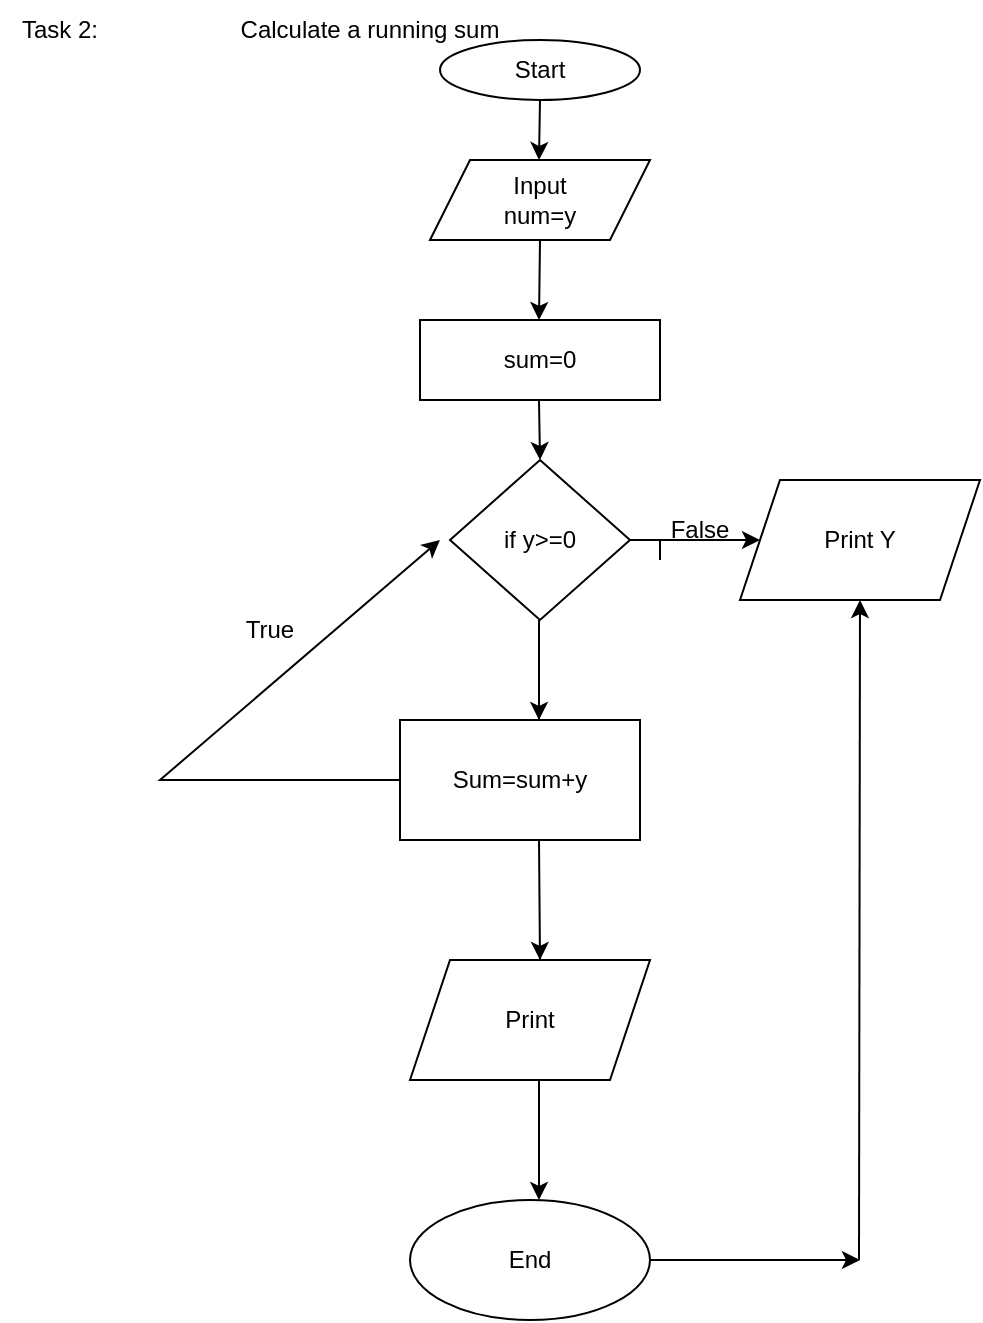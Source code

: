 <mxfile version="20.8.13" type="github">
  <diagram id="C5RBs43oDa-KdzZeNtuy" name="Page-1">
    <mxGraphModel dx="880" dy="1685" grid="1" gridSize="10" guides="1" tooltips="1" connect="1" arrows="1" fold="1" page="1" pageScale="1" pageWidth="827" pageHeight="1169" math="0" shadow="0">
      <root>
        <mxCell id="WIyWlLk6GJQsqaUBKTNV-0" />
        <mxCell id="WIyWlLk6GJQsqaUBKTNV-1" parent="WIyWlLk6GJQsqaUBKTNV-0" />
        <mxCell id="Yc8B-62v0CxM8o_cgGM--0" value="Start" style="ellipse;whiteSpace=wrap;html=1;" vertex="1" parent="WIyWlLk6GJQsqaUBKTNV-1">
          <mxGeometry x="280" y="-10" width="100" height="30" as="geometry" />
        </mxCell>
        <mxCell id="Yc8B-62v0CxM8o_cgGM--1" value="" style="endArrow=classic;html=1;rounded=0;" edge="1" parent="WIyWlLk6GJQsqaUBKTNV-1">
          <mxGeometry width="50" height="50" relative="1" as="geometry">
            <mxPoint x="330" y="90" as="sourcePoint" />
            <mxPoint x="329.5" y="130" as="targetPoint" />
          </mxGeometry>
        </mxCell>
        <mxCell id="Yc8B-62v0CxM8o_cgGM--2" value="sum=0" style="rounded=0;whiteSpace=wrap;html=1;" vertex="1" parent="WIyWlLk6GJQsqaUBKTNV-1">
          <mxGeometry x="270" y="130" width="120" height="40" as="geometry" />
        </mxCell>
        <mxCell id="Yc8B-62v0CxM8o_cgGM--11" value="" style="endArrow=classic;html=1;rounded=0;" edge="1" parent="WIyWlLk6GJQsqaUBKTNV-1">
          <mxGeometry width="50" height="50" relative="1" as="geometry">
            <mxPoint x="330" y="450" as="sourcePoint" />
            <mxPoint x="330" y="450" as="targetPoint" />
            <Array as="points">
              <mxPoint x="329.5" y="390" />
            </Array>
          </mxGeometry>
        </mxCell>
        <mxCell id="Yc8B-62v0CxM8o_cgGM--12" value="Print" style="shape=parallelogram;perimeter=parallelogramPerimeter;whiteSpace=wrap;html=1;fixedSize=1;" vertex="1" parent="WIyWlLk6GJQsqaUBKTNV-1">
          <mxGeometry x="265" y="450" width="120" height="60" as="geometry" />
        </mxCell>
        <mxCell id="Yc8B-62v0CxM8o_cgGM--13" value="" style="endArrow=classic;html=1;rounded=0;" edge="1" parent="WIyWlLk6GJQsqaUBKTNV-1">
          <mxGeometry width="50" height="50" relative="1" as="geometry">
            <mxPoint x="329.5" y="510" as="sourcePoint" />
            <mxPoint x="329.5" y="570" as="targetPoint" />
          </mxGeometry>
        </mxCell>
        <mxCell id="Yc8B-62v0CxM8o_cgGM--14" value="End" style="ellipse;whiteSpace=wrap;html=1;" vertex="1" parent="WIyWlLk6GJQsqaUBKTNV-1">
          <mxGeometry x="265" y="570" width="120" height="60" as="geometry" />
        </mxCell>
        <mxCell id="Yc8B-62v0CxM8o_cgGM--15" style="edgeStyle=orthogonalEdgeStyle;rounded=0;orthogonalLoop=1;jettySize=auto;html=1;exitX=0.5;exitY=1;exitDx=0;exitDy=0;" edge="1" parent="WIyWlLk6GJQsqaUBKTNV-1" source="Yc8B-62v0CxM8o_cgGM--0" target="Yc8B-62v0CxM8o_cgGM--0">
          <mxGeometry relative="1" as="geometry" />
        </mxCell>
        <mxCell id="Yc8B-62v0CxM8o_cgGM--16" value="Calculate a running sum" style="text;html=1;strokeColor=none;fillColor=none;align=center;verticalAlign=middle;whiteSpace=wrap;rounded=0;" vertex="1" parent="WIyWlLk6GJQsqaUBKTNV-1">
          <mxGeometry x="130" y="-30" width="230" height="30" as="geometry" />
        </mxCell>
        <mxCell id="Yc8B-62v0CxM8o_cgGM--18" value="Task 2:" style="text;html=1;strokeColor=none;fillColor=none;align=center;verticalAlign=middle;whiteSpace=wrap;rounded=0;" vertex="1" parent="WIyWlLk6GJQsqaUBKTNV-1">
          <mxGeometry x="60" y="-30" width="60" height="30" as="geometry" />
        </mxCell>
        <mxCell id="Yc8B-62v0CxM8o_cgGM--20" value="" style="endArrow=classic;html=1;rounded=0;" edge="1" parent="WIyWlLk6GJQsqaUBKTNV-1">
          <mxGeometry width="50" height="50" relative="1" as="geometry">
            <mxPoint x="390" y="250" as="sourcePoint" />
            <mxPoint x="440" y="240" as="targetPoint" />
            <Array as="points">
              <mxPoint x="390" y="240" />
              <mxPoint x="370" y="240" />
            </Array>
          </mxGeometry>
        </mxCell>
        <mxCell id="Yc8B-62v0CxM8o_cgGM--21" value="if y&amp;gt;=0" style="rhombus;whiteSpace=wrap;html=1;" vertex="1" parent="WIyWlLk6GJQsqaUBKTNV-1">
          <mxGeometry x="285" y="200" width="90" height="80" as="geometry" />
        </mxCell>
        <mxCell id="Yc8B-62v0CxM8o_cgGM--22" value="Input&lt;br&gt;num=y" style="shape=parallelogram;perimeter=parallelogramPerimeter;whiteSpace=wrap;html=1;fixedSize=1;" vertex="1" parent="WIyWlLk6GJQsqaUBKTNV-1">
          <mxGeometry x="275" y="50" width="110" height="40" as="geometry" />
        </mxCell>
        <mxCell id="Yc8B-62v0CxM8o_cgGM--23" style="edgeStyle=orthogonalEdgeStyle;rounded=0;orthogonalLoop=1;jettySize=auto;html=1;exitX=0.5;exitY=1;exitDx=0;exitDy=0;" edge="1" parent="WIyWlLk6GJQsqaUBKTNV-1" source="Yc8B-62v0CxM8o_cgGM--2" target="Yc8B-62v0CxM8o_cgGM--2">
          <mxGeometry relative="1" as="geometry" />
        </mxCell>
        <mxCell id="Yc8B-62v0CxM8o_cgGM--24" value="" style="endArrow=classic;html=1;rounded=0;" edge="1" parent="WIyWlLk6GJQsqaUBKTNV-1">
          <mxGeometry width="50" height="50" relative="1" as="geometry">
            <mxPoint x="330" y="20" as="sourcePoint" />
            <mxPoint x="329.5" y="50" as="targetPoint" />
          </mxGeometry>
        </mxCell>
        <mxCell id="Yc8B-62v0CxM8o_cgGM--25" value="" style="endArrow=classic;html=1;rounded=0;" edge="1" parent="WIyWlLk6GJQsqaUBKTNV-1">
          <mxGeometry width="50" height="50" relative="1" as="geometry">
            <mxPoint x="329.5" y="170" as="sourcePoint" />
            <mxPoint x="330" y="200" as="targetPoint" />
          </mxGeometry>
        </mxCell>
        <mxCell id="Yc8B-62v0CxM8o_cgGM--26" value="False" style="text;html=1;strokeColor=none;fillColor=none;align=center;verticalAlign=middle;whiteSpace=wrap;rounded=0;" vertex="1" parent="WIyWlLk6GJQsqaUBKTNV-1">
          <mxGeometry x="380" y="220" width="60" height="30" as="geometry" />
        </mxCell>
        <mxCell id="Yc8B-62v0CxM8o_cgGM--27" value="Sum=sum+y" style="rounded=0;whiteSpace=wrap;html=1;" vertex="1" parent="WIyWlLk6GJQsqaUBKTNV-1">
          <mxGeometry x="260" y="330" width="120" height="60" as="geometry" />
        </mxCell>
        <mxCell id="Yc8B-62v0CxM8o_cgGM--29" value="" style="endArrow=classic;html=1;rounded=0;" edge="1" parent="WIyWlLk6GJQsqaUBKTNV-1">
          <mxGeometry width="50" height="50" relative="1" as="geometry">
            <mxPoint x="329.5" y="330" as="sourcePoint" />
            <mxPoint x="329.5" y="330" as="targetPoint" />
            <Array as="points">
              <mxPoint x="329.5" y="280" />
            </Array>
          </mxGeometry>
        </mxCell>
        <mxCell id="Yc8B-62v0CxM8o_cgGM--30" value="" style="endArrow=classic;html=1;rounded=0;exitX=1;exitY=0.5;exitDx=0;exitDy=0;" edge="1" parent="WIyWlLk6GJQsqaUBKTNV-1" source="Yc8B-62v0CxM8o_cgGM--14">
          <mxGeometry width="50" height="50" relative="1" as="geometry">
            <mxPoint x="400" y="600" as="sourcePoint" />
            <mxPoint x="490" y="600" as="targetPoint" />
          </mxGeometry>
        </mxCell>
        <mxCell id="Yc8B-62v0CxM8o_cgGM--31" value="Print Y" style="shape=parallelogram;perimeter=parallelogramPerimeter;whiteSpace=wrap;html=1;fixedSize=1;" vertex="1" parent="WIyWlLk6GJQsqaUBKTNV-1">
          <mxGeometry x="430" y="210" width="120" height="60" as="geometry" />
        </mxCell>
        <mxCell id="Yc8B-62v0CxM8o_cgGM--32" value="" style="endArrow=classic;html=1;rounded=0;entryX=0.5;entryY=1;entryDx=0;entryDy=0;" edge="1" parent="WIyWlLk6GJQsqaUBKTNV-1" target="Yc8B-62v0CxM8o_cgGM--31">
          <mxGeometry width="50" height="50" relative="1" as="geometry">
            <mxPoint x="489.5" y="600" as="sourcePoint" />
            <mxPoint x="489.5" y="400" as="targetPoint" />
          </mxGeometry>
        </mxCell>
        <mxCell id="Yc8B-62v0CxM8o_cgGM--33" value="" style="endArrow=classic;html=1;rounded=0;" edge="1" parent="WIyWlLk6GJQsqaUBKTNV-1">
          <mxGeometry width="50" height="50" relative="1" as="geometry">
            <mxPoint x="260" y="360" as="sourcePoint" />
            <mxPoint x="280" y="240" as="targetPoint" />
            <Array as="points">
              <mxPoint x="140" y="360" />
            </Array>
          </mxGeometry>
        </mxCell>
        <mxCell id="Yc8B-62v0CxM8o_cgGM--34" value="True" style="text;html=1;strokeColor=none;fillColor=none;align=center;verticalAlign=middle;whiteSpace=wrap;rounded=0;" vertex="1" parent="WIyWlLk6GJQsqaUBKTNV-1">
          <mxGeometry x="160" y="270" width="70" height="30" as="geometry" />
        </mxCell>
      </root>
    </mxGraphModel>
  </diagram>
</mxfile>
